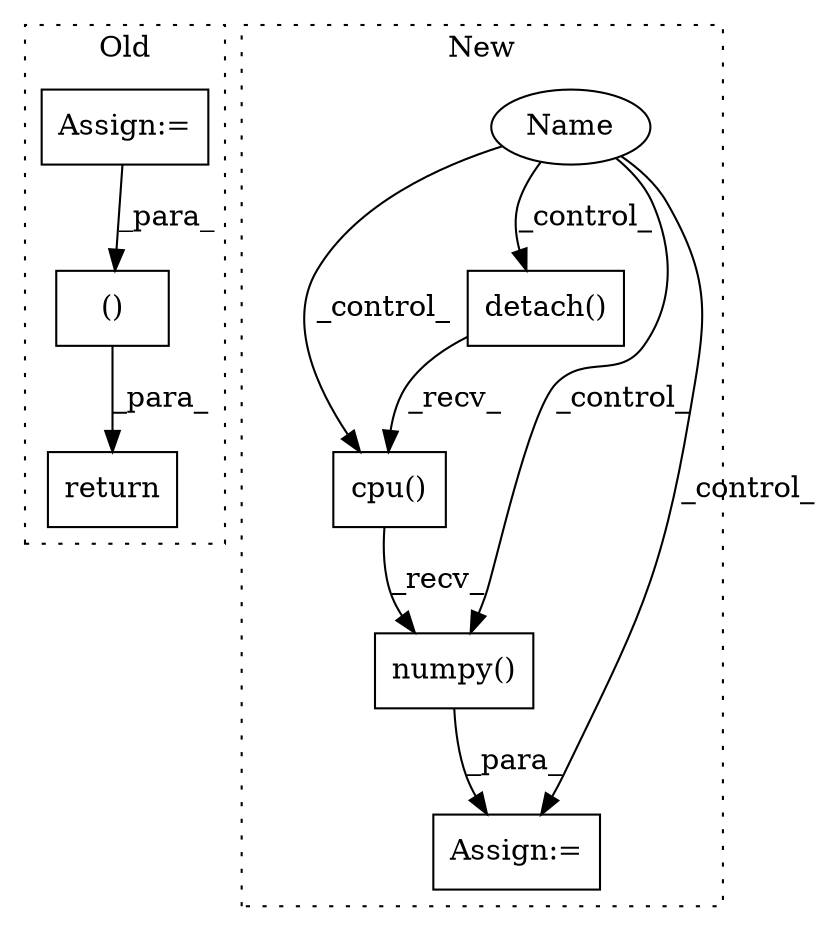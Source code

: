 digraph G {
subgraph cluster0 {
1 [label="()" a="54" s="4906" l="43" shape="box"];
6 [label="return" a="93" s="4893" l="7" shape="box"];
7 [label="Assign:=" a="68" s="4834" l="3" shape="box"];
label = "Old";
style="dotted";
}
subgraph cluster1 {
2 [label="cpu()" a="75" s="5333" l="37" shape="box"];
3 [label="numpy()" a="75" s="5333" l="45" shape="box"];
4 [label="Assign:=" a="68" s="5488" l="3" shape="box"];
5 [label="detach()" a="75" s="5333" l="31" shape="box"];
8 [label="Name" a="87" s="4863" l="14" shape="ellipse"];
label = "New";
style="dotted";
}
1 -> 6 [label="_para_"];
2 -> 3 [label="_recv_"];
3 -> 4 [label="_para_"];
5 -> 2 [label="_recv_"];
7 -> 1 [label="_para_"];
8 -> 2 [label="_control_"];
8 -> 4 [label="_control_"];
8 -> 5 [label="_control_"];
8 -> 3 [label="_control_"];
}